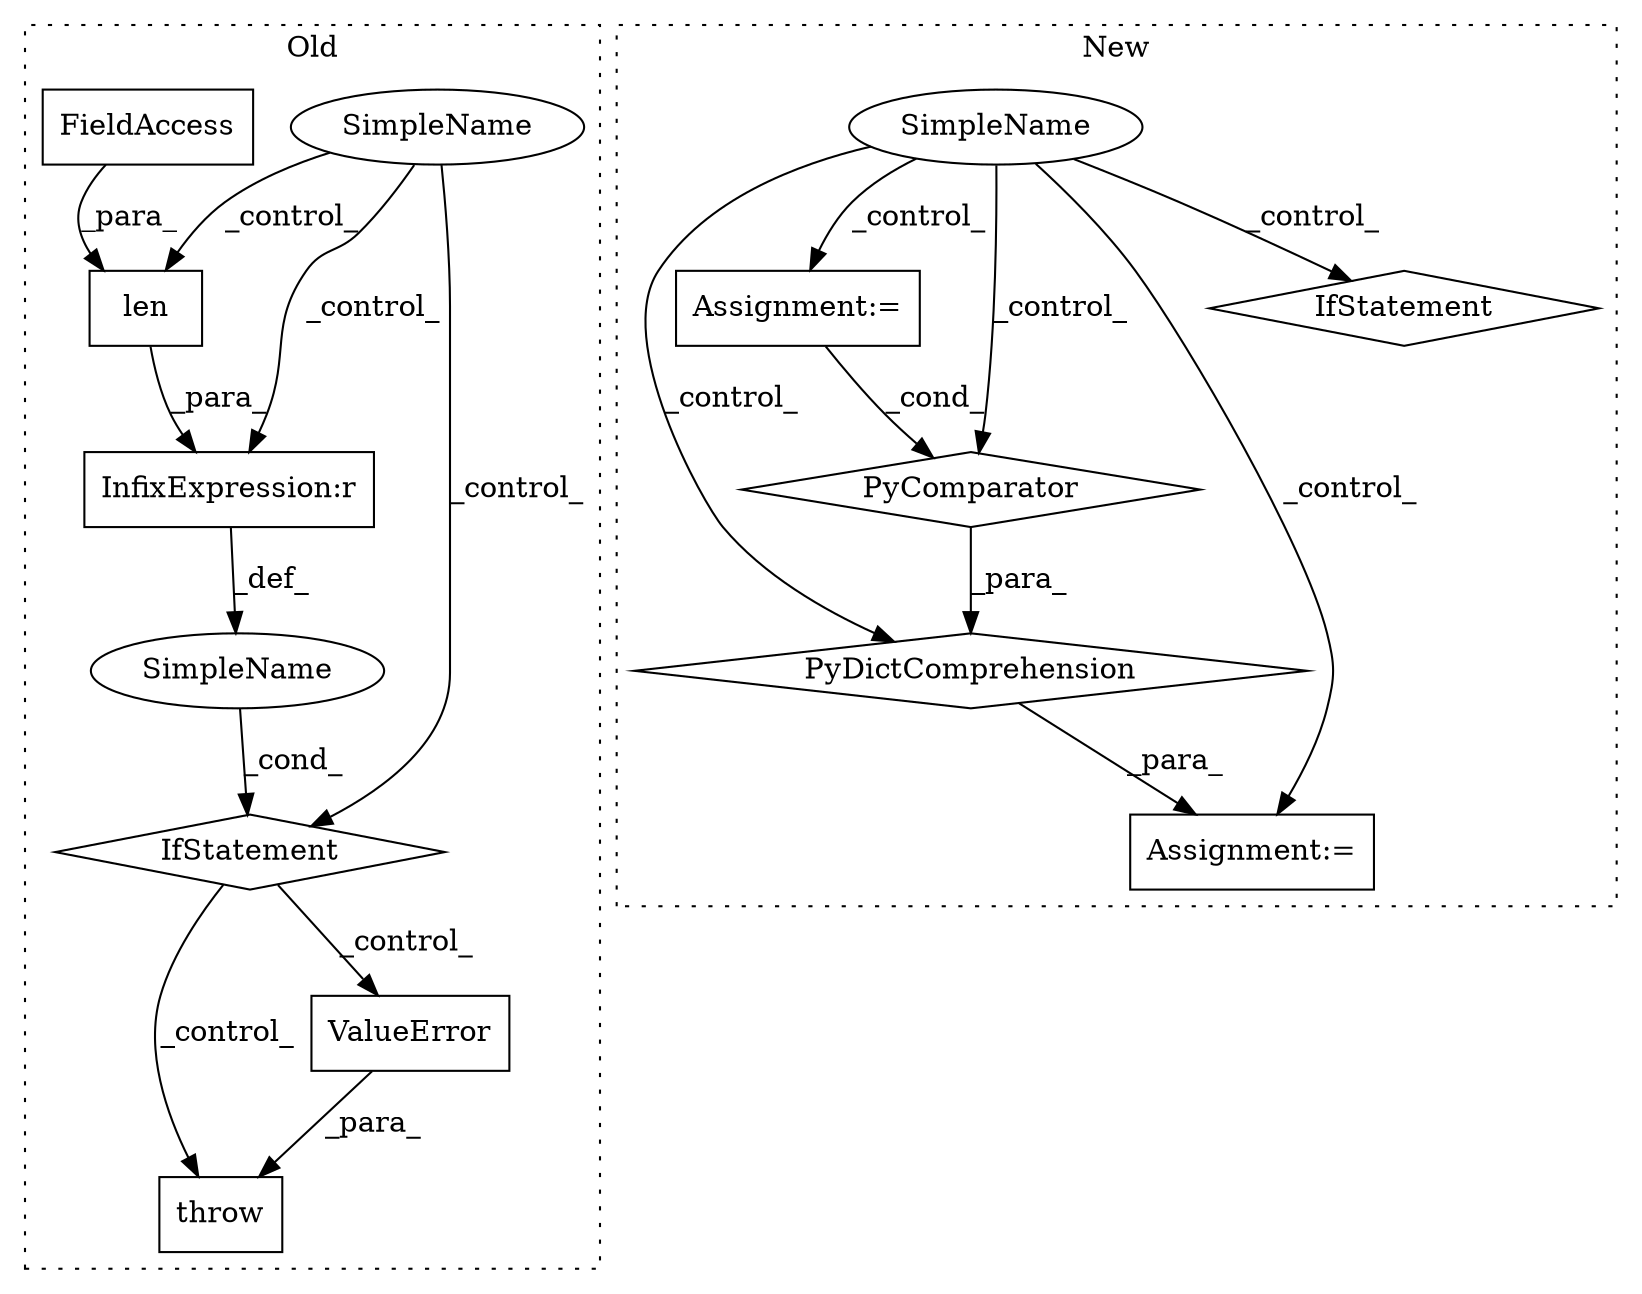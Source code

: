digraph G {
subgraph cluster0 {
1 [label="throw" a="53" s="17976" l="6" shape="box"];
6 [label="IfStatement" a="25" s="17931,17966" l="4,2" shape="diamond"];
7 [label="SimpleName" a="42" s="" l="" shape="ellipse"];
8 [label="ValueError" a="32" s="17982,18096" l="11,1" shape="box"];
9 [label="SimpleName" a="42" s="" l="" shape="ellipse"];
11 [label="InfixExpression:r" a="27" s="17944" l="4" shape="box"];
12 [label="len" a="32" s="17948,17965" l="4,1" shape="box"];
13 [label="FieldAccess" a="22" s="17952" l="13" shape="box"];
label = "Old";
style="dotted";
}
subgraph cluster1 {
2 [label="PyDictComprehension" a="110" s="18240" l="113" shape="diamond"];
3 [label="Assignment:=" a="7" s="18325" l="20" shape="box"];
4 [label="PyComparator" a="113" s="18325" l="20" shape="diamond"];
5 [label="Assignment:=" a="7" s="18226" l="14" shape="box"];
10 [label="SimpleName" a="42" s="" l="" shape="ellipse"];
14 [label="IfStatement" a="25" s="18325" l="20" shape="diamond"];
label = "New";
style="dotted";
}
2 -> 5 [label="_para_"];
3 -> 4 [label="_cond_"];
4 -> 2 [label="_para_"];
6 -> 1 [label="_control_"];
6 -> 8 [label="_control_"];
7 -> 6 [label="_cond_"];
8 -> 1 [label="_para_"];
9 -> 12 [label="_control_"];
9 -> 6 [label="_control_"];
9 -> 11 [label="_control_"];
10 -> 14 [label="_control_"];
10 -> 5 [label="_control_"];
10 -> 3 [label="_control_"];
10 -> 4 [label="_control_"];
10 -> 2 [label="_control_"];
11 -> 7 [label="_def_"];
12 -> 11 [label="_para_"];
13 -> 12 [label="_para_"];
}